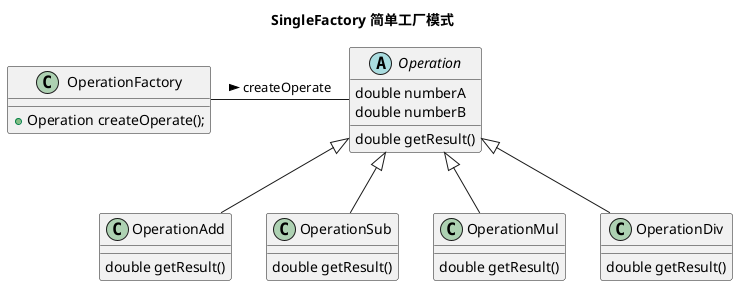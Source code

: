 @startuml
'https://plantuml.com/sequence-diagra

title SingleFactory 简单工厂模式

abstract class Operation{
    double numberA
    double numberB
    double getResult()
}
class OperationFactory{
    +Operation createOperate();
}

class OperationAdd extends Operation{
    double getResult()
}
class OperationSub extends Operation{
    double getResult()
}
class OperationMul extends Operation{
    double getResult()
}
class OperationDiv extends Operation{
    double getResult()
}

OperationFactory - Operation:createOperate >

@enduml